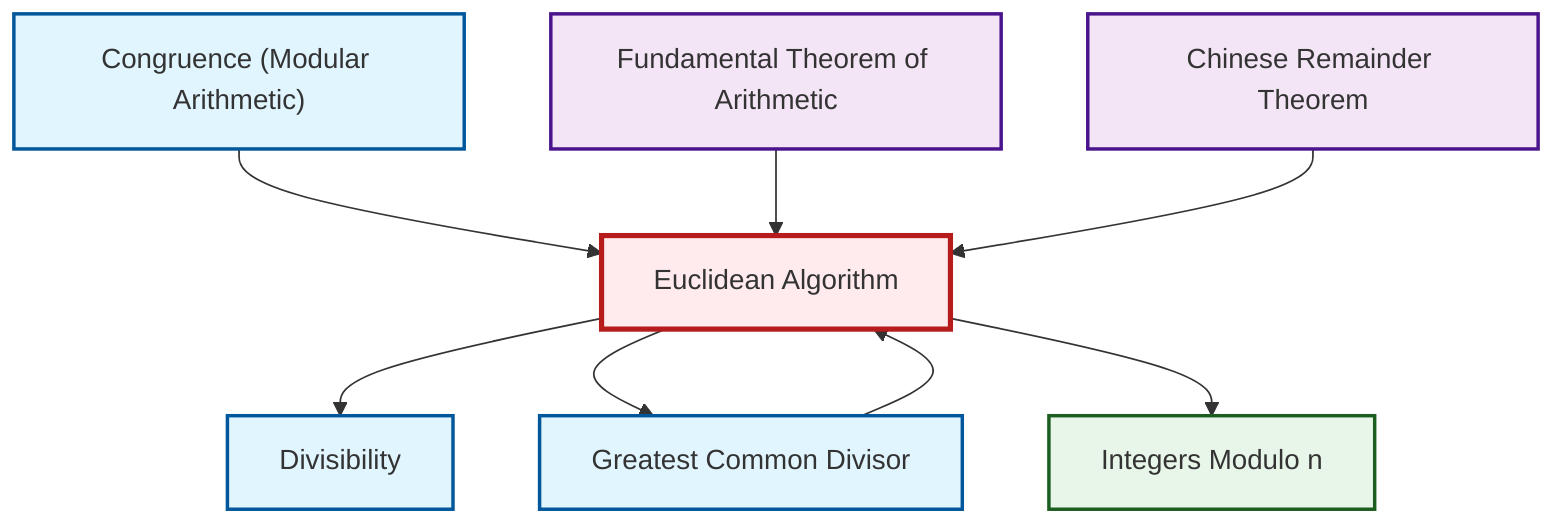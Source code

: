 graph TD
    classDef definition fill:#e1f5fe,stroke:#01579b,stroke-width:2px
    classDef theorem fill:#f3e5f5,stroke:#4a148c,stroke-width:2px
    classDef axiom fill:#fff3e0,stroke:#e65100,stroke-width:2px
    classDef example fill:#e8f5e9,stroke:#1b5e20,stroke-width:2px
    classDef current fill:#ffebee,stroke:#b71c1c,stroke-width:3px
    thm-euclidean-algorithm["Euclidean Algorithm"]:::theorem
    def-gcd["Greatest Common Divisor"]:::definition
    ex-quotient-integers-mod-n["Integers Modulo n"]:::example
    def-congruence["Congruence (Modular Arithmetic)"]:::definition
    thm-fundamental-arithmetic["Fundamental Theorem of Arithmetic"]:::theorem
    def-divisibility["Divisibility"]:::definition
    thm-chinese-remainder["Chinese Remainder Theorem"]:::theorem
    def-congruence --> thm-euclidean-algorithm
    thm-euclidean-algorithm --> def-divisibility
    thm-euclidean-algorithm --> def-gcd
    thm-fundamental-arithmetic --> thm-euclidean-algorithm
    def-gcd --> thm-euclidean-algorithm
    thm-euclidean-algorithm --> ex-quotient-integers-mod-n
    thm-chinese-remainder --> thm-euclidean-algorithm
    class thm-euclidean-algorithm current